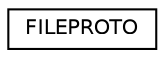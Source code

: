 digraph "Graphical Class Hierarchy"
{
  edge [fontname="Helvetica",fontsize="10",labelfontname="Helvetica",labelfontsize="10"];
  node [fontname="Helvetica",fontsize="10",shape=record];
  rankdir="LR";
  Node0 [label="FILEPROTO",height=0.2,width=0.4,color="black", fillcolor="white", style="filled",URL="$struct_f_i_l_e_p_r_o_t_o.html"];
}
